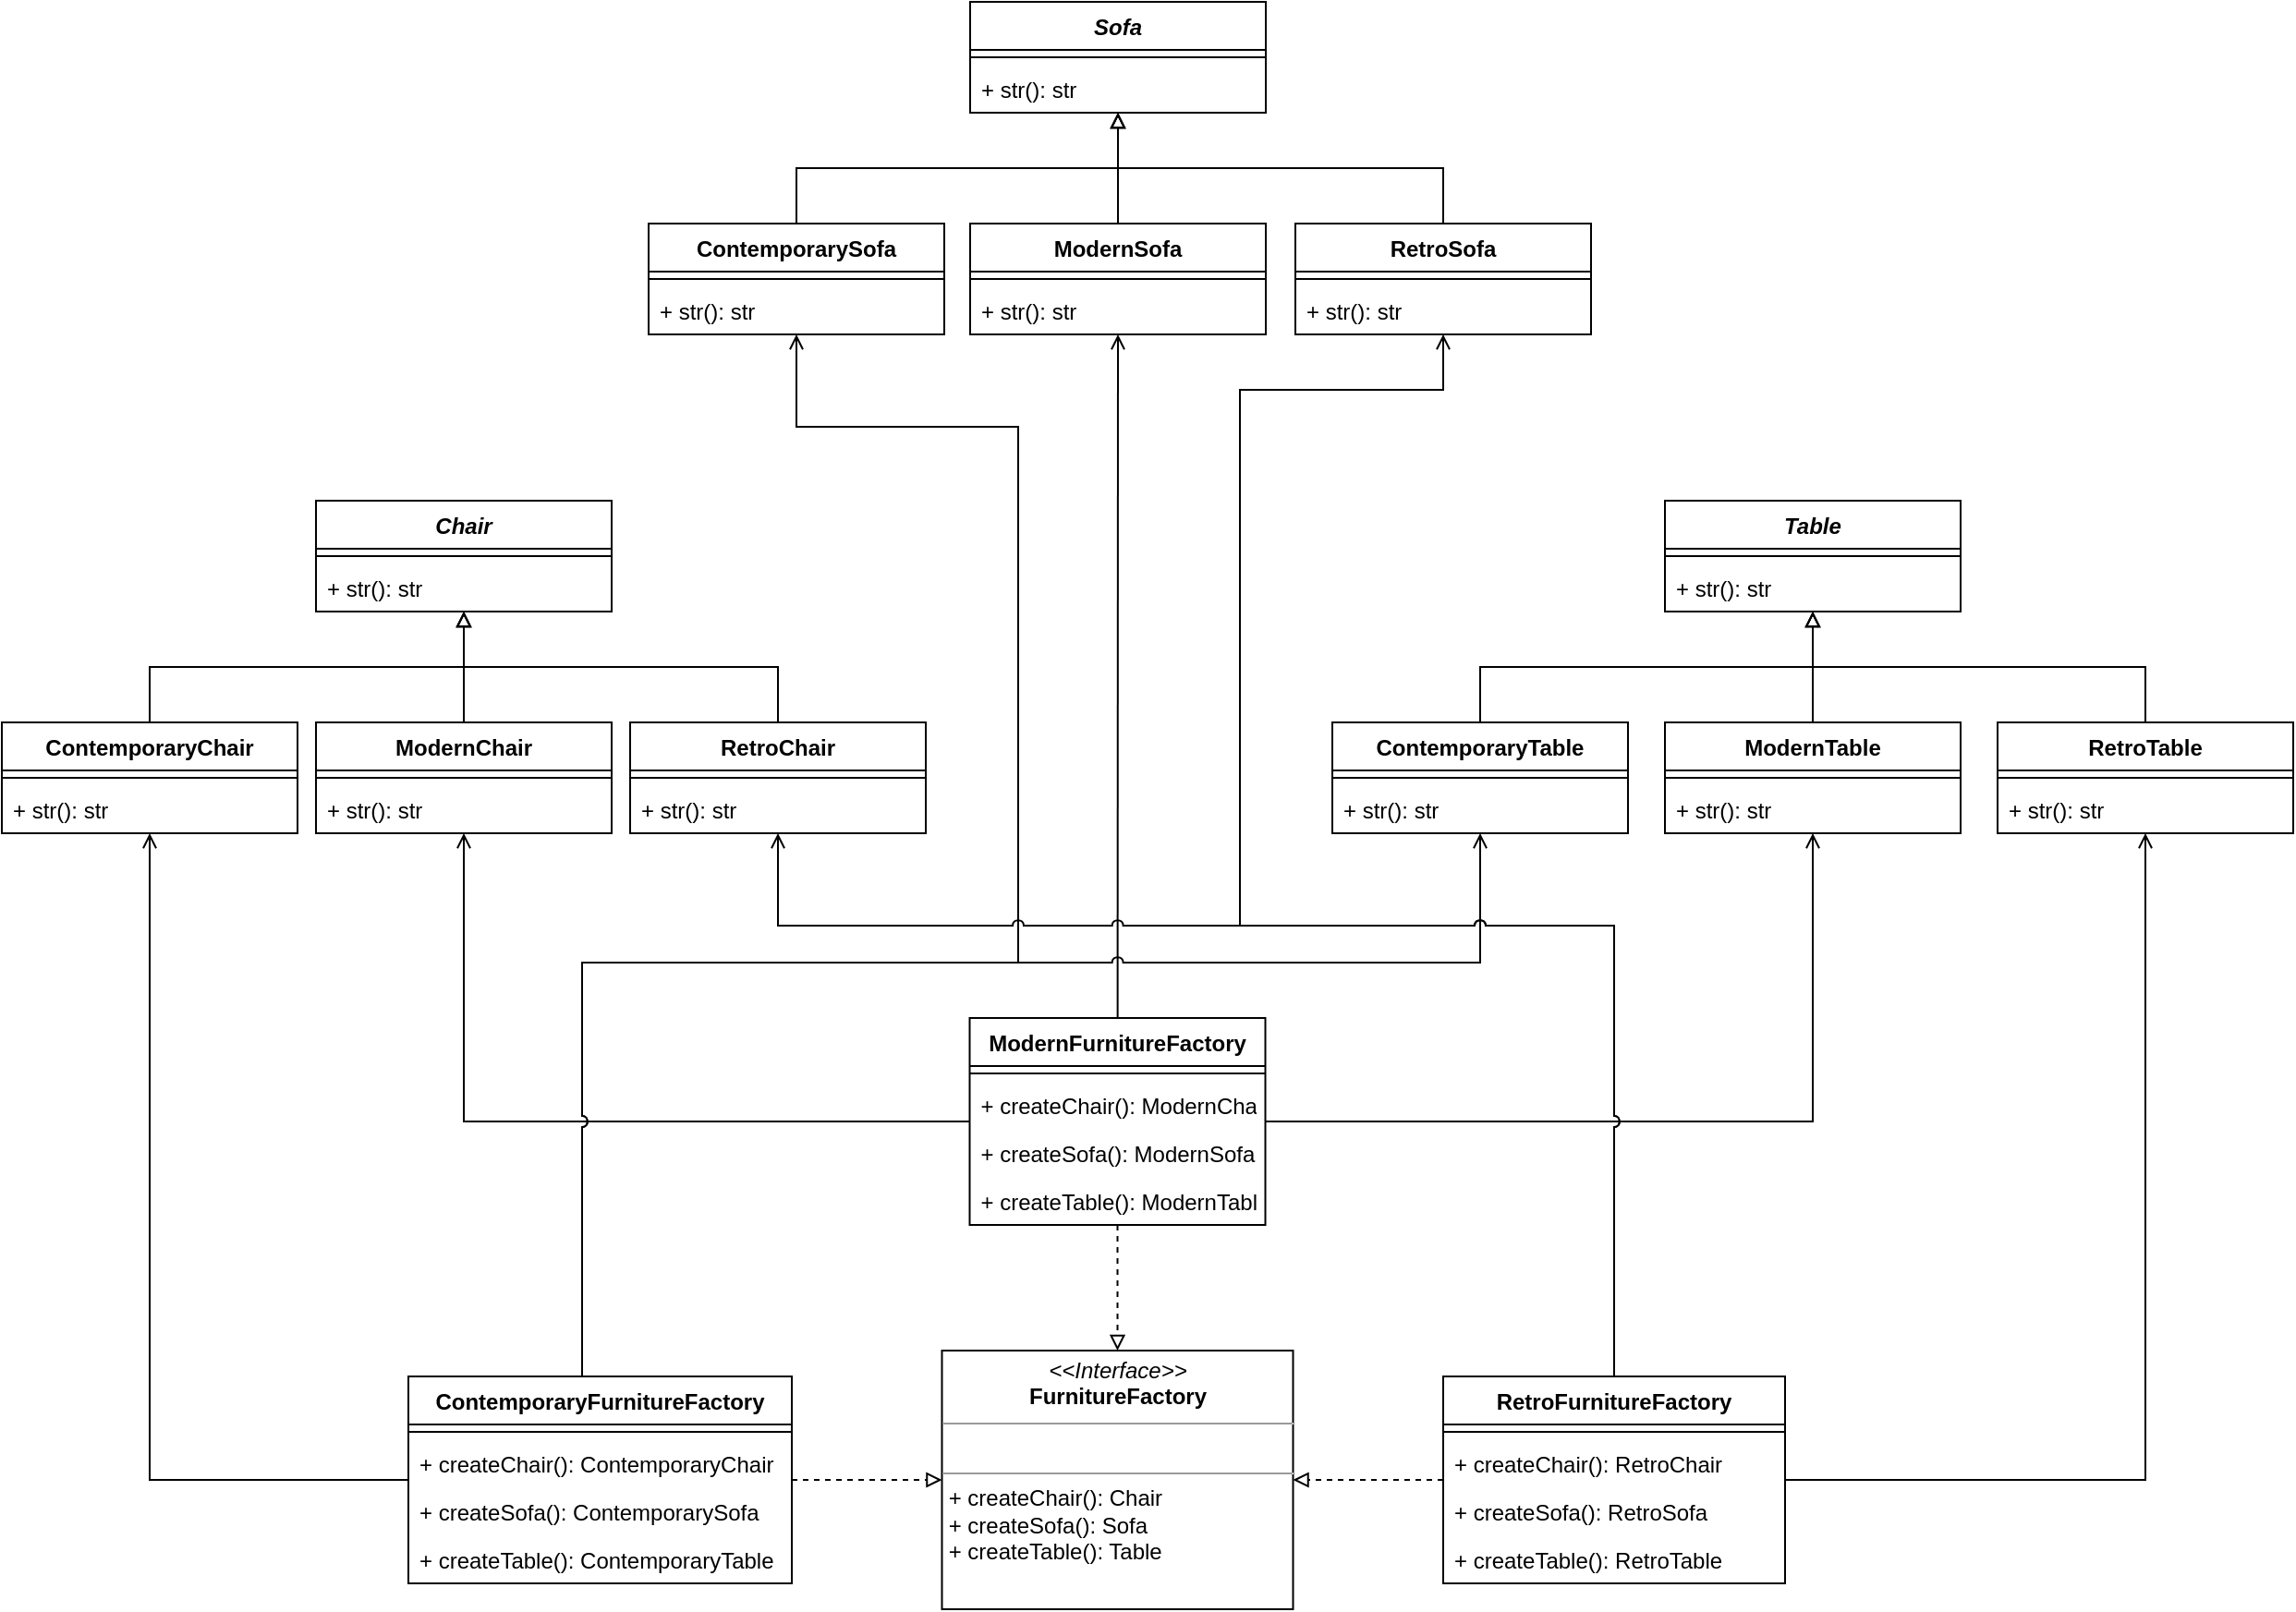 <mxfile version="15.4.1" type="device"><diagram id="JWP4dPXllMaX1m7nqMOs" name="Page-1"><mxGraphModel dx="2146" dy="932" grid="1" gridSize="10" guides="1" tooltips="1" connect="1" arrows="1" fold="1" page="1" pageScale="1" pageWidth="827" pageHeight="1169" math="0" shadow="0"><root><mxCell id="0"/><mxCell id="1" parent="0"/><mxCell id="2AmQbOeHPaEk8S0UnCW0-1" value="Sofa" style="swimlane;fontStyle=3;align=center;verticalAlign=top;childLayout=stackLayout;horizontal=1;startSize=26;horizontalStack=0;resizeParent=1;resizeParentMax=0;resizeLast=0;collapsible=1;marginBottom=0;" vertex="1" parent="1"><mxGeometry x="84" y="520" width="160" height="60" as="geometry"/></mxCell><mxCell id="2AmQbOeHPaEk8S0UnCW0-3" value="" style="line;strokeWidth=1;fillColor=none;align=left;verticalAlign=middle;spacingTop=-1;spacingLeft=3;spacingRight=3;rotatable=0;labelPosition=right;points=[];portConstraint=eastwest;" vertex="1" parent="2AmQbOeHPaEk8S0UnCW0-1"><mxGeometry y="26" width="160" height="8" as="geometry"/></mxCell><mxCell id="2AmQbOeHPaEk8S0UnCW0-4" value="+ str(): str" style="text;strokeColor=none;fillColor=none;align=left;verticalAlign=top;spacingLeft=4;spacingRight=4;overflow=hidden;rotatable=0;points=[[0,0.5],[1,0.5]];portConstraint=eastwest;" vertex="1" parent="2AmQbOeHPaEk8S0UnCW0-1"><mxGeometry y="34" width="160" height="26" as="geometry"/></mxCell><mxCell id="2AmQbOeHPaEk8S0UnCW0-12" style="edgeStyle=orthogonalEdgeStyle;rounded=0;orthogonalLoop=1;jettySize=auto;html=1;endArrow=block;endFill=0;dashed=1;jumpStyle=arc;" edge="1" parent="1" source="2AmQbOeHPaEk8S0UnCW0-5" target="2AmQbOeHPaEk8S0UnCW0-11"><mxGeometry relative="1" as="geometry"/></mxCell><mxCell id="2AmQbOeHPaEk8S0UnCW0-71" style="edgeStyle=orthogonalEdgeStyle;rounded=0;orthogonalLoop=1;jettySize=auto;html=1;endArrow=open;endFill=0;jumpStyle=arc;" edge="1" parent="1" source="2AmQbOeHPaEk8S0UnCW0-5" target="2AmQbOeHPaEk8S0UnCW0-45"><mxGeometry relative="1" as="geometry"/></mxCell><mxCell id="2AmQbOeHPaEk8S0UnCW0-73" style="edgeStyle=orthogonalEdgeStyle;rounded=0;orthogonalLoop=1;jettySize=auto;html=1;endArrow=open;endFill=0;jumpStyle=arc;" edge="1" parent="1" source="2AmQbOeHPaEk8S0UnCW0-5" target="2AmQbOeHPaEk8S0UnCW0-49"><mxGeometry relative="1" as="geometry"/></mxCell><mxCell id="2AmQbOeHPaEk8S0UnCW0-74" style="edgeStyle=orthogonalEdgeStyle;rounded=0;orthogonalLoop=1;jettySize=auto;html=1;endArrow=open;endFill=0;jumpStyle=arc;" edge="1" parent="1" source="2AmQbOeHPaEk8S0UnCW0-5" target="2AmQbOeHPaEk8S0UnCW0-53"><mxGeometry relative="1" as="geometry"/></mxCell><mxCell id="2AmQbOeHPaEk8S0UnCW0-5" value="ModernFurnitureFactory" style="swimlane;fontStyle=1;align=center;verticalAlign=top;childLayout=stackLayout;horizontal=1;startSize=26;horizontalStack=0;resizeParent=1;resizeParentMax=0;resizeLast=0;collapsible=1;marginBottom=0;" vertex="1" parent="1"><mxGeometry x="83.75" y="1070" width="160" height="112" as="geometry"/></mxCell><mxCell id="2AmQbOeHPaEk8S0UnCW0-7" value="" style="line;strokeWidth=1;fillColor=none;align=left;verticalAlign=middle;spacingTop=-1;spacingLeft=3;spacingRight=3;rotatable=0;labelPosition=right;points=[];portConstraint=eastwest;" vertex="1" parent="2AmQbOeHPaEk8S0UnCW0-5"><mxGeometry y="26" width="160" height="8" as="geometry"/></mxCell><mxCell id="2AmQbOeHPaEk8S0UnCW0-8" value="+ createChair(): ModernChair" style="text;strokeColor=none;fillColor=none;align=left;verticalAlign=top;spacingLeft=4;spacingRight=4;overflow=hidden;rotatable=0;points=[[0,0.5],[1,0.5]];portConstraint=eastwest;" vertex="1" parent="2AmQbOeHPaEk8S0UnCW0-5"><mxGeometry y="34" width="160" height="26" as="geometry"/></mxCell><mxCell id="2AmQbOeHPaEk8S0UnCW0-9" value="+ createSofa(): ModernSofa" style="text;strokeColor=none;fillColor=none;align=left;verticalAlign=top;spacingLeft=4;spacingRight=4;overflow=hidden;rotatable=0;points=[[0,0.5],[1,0.5]];portConstraint=eastwest;" vertex="1" parent="2AmQbOeHPaEk8S0UnCW0-5"><mxGeometry y="60" width="160" height="26" as="geometry"/></mxCell><mxCell id="2AmQbOeHPaEk8S0UnCW0-10" value="+ createTable(): ModernTable" style="text;strokeColor=none;fillColor=none;align=left;verticalAlign=top;spacingLeft=4;spacingRight=4;overflow=hidden;rotatable=0;points=[[0,0.5],[1,0.5]];portConstraint=eastwest;" vertex="1" parent="2AmQbOeHPaEk8S0UnCW0-5"><mxGeometry y="86" width="160" height="26" as="geometry"/></mxCell><mxCell id="2AmQbOeHPaEk8S0UnCW0-11" value="&lt;p style=&quot;margin: 0px ; margin-top: 4px ; text-align: center&quot;&gt;&lt;i&gt;&amp;lt;&amp;lt;Interface&amp;gt;&amp;gt;&lt;/i&gt;&lt;br&gt;&lt;b&gt;FurnitureFactory&lt;/b&gt;&lt;/p&gt;&lt;hr size=&quot;1&quot;&gt;&lt;p style=&quot;margin: 0px ; margin-left: 4px&quot;&gt;&lt;br&gt;&lt;/p&gt;&lt;hr size=&quot;1&quot;&gt;&amp;nbsp;+ createChair(): Chair&lt;br&gt;&lt;span&gt;&amp;nbsp;+ createSofa(): Sofa&lt;br&gt;&lt;/span&gt;&amp;nbsp;+ createTable(): Table&lt;span&gt;&lt;br&gt;&lt;/span&gt;" style="verticalAlign=top;align=left;overflow=fill;fontSize=12;fontFamily=Helvetica;html=1;" vertex="1" parent="1"><mxGeometry x="68.75" y="1250" width="190" height="140" as="geometry"/></mxCell><mxCell id="2AmQbOeHPaEk8S0UnCW0-19" style="edgeStyle=orthogonalEdgeStyle;rounded=0;orthogonalLoop=1;jettySize=auto;html=1;endArrow=block;endFill=0;dashed=1;jumpStyle=arc;" edge="1" parent="1" source="2AmQbOeHPaEk8S0UnCW0-13" target="2AmQbOeHPaEk8S0UnCW0-11"><mxGeometry relative="1" as="geometry"/></mxCell><mxCell id="2AmQbOeHPaEk8S0UnCW0-68" style="edgeStyle=orthogonalEdgeStyle;rounded=0;orthogonalLoop=1;jettySize=auto;html=1;endArrow=open;endFill=0;jumpStyle=arc;" edge="1" parent="1" source="2AmQbOeHPaEk8S0UnCW0-13" target="2AmQbOeHPaEk8S0UnCW0-32"><mxGeometry relative="1" as="geometry"/></mxCell><mxCell id="2AmQbOeHPaEk8S0UnCW0-69" style="edgeStyle=orthogonalEdgeStyle;rounded=0;orthogonalLoop=1;jettySize=auto;html=1;endArrow=open;endFill=0;jumpStyle=arc;" edge="1" parent="1" source="2AmQbOeHPaEk8S0UnCW0-13" target="2AmQbOeHPaEk8S0UnCW0-38"><mxGeometry relative="1" as="geometry"><Array as="points"><mxPoint x="-126" y="1040"/><mxPoint x="360" y="1040"/></Array></mxGeometry></mxCell><mxCell id="2AmQbOeHPaEk8S0UnCW0-70" style="edgeStyle=orthogonalEdgeStyle;rounded=0;orthogonalLoop=1;jettySize=auto;html=1;endArrow=open;endFill=0;jumpStyle=arc;" edge="1" parent="1" source="2AmQbOeHPaEk8S0UnCW0-13" target="2AmQbOeHPaEk8S0UnCW0-35"><mxGeometry relative="1" as="geometry"><Array as="points"><mxPoint x="-126" y="1040"/><mxPoint x="110" y="1040"/><mxPoint x="110" y="750"/><mxPoint x="-10" y="750"/></Array></mxGeometry></mxCell><mxCell id="2AmQbOeHPaEk8S0UnCW0-13" value="ContemporaryFurnitureFactory" style="swimlane;fontStyle=1;align=center;verticalAlign=top;childLayout=stackLayout;horizontal=1;startSize=26;horizontalStack=0;resizeParent=1;resizeParentMax=0;resizeLast=0;collapsible=1;marginBottom=0;" vertex="1" parent="1"><mxGeometry x="-220" y="1264" width="207.5" height="112" as="geometry"/></mxCell><mxCell id="2AmQbOeHPaEk8S0UnCW0-15" value="" style="line;strokeWidth=1;fillColor=none;align=left;verticalAlign=middle;spacingTop=-1;spacingLeft=3;spacingRight=3;rotatable=0;labelPosition=right;points=[];portConstraint=eastwest;" vertex="1" parent="2AmQbOeHPaEk8S0UnCW0-13"><mxGeometry y="26" width="207.5" height="8" as="geometry"/></mxCell><mxCell id="2AmQbOeHPaEk8S0UnCW0-16" value="+ createChair(): ContemporaryChair" style="text;strokeColor=none;fillColor=none;align=left;verticalAlign=top;spacingLeft=4;spacingRight=4;overflow=hidden;rotatable=0;points=[[0,0.5],[1,0.5]];portConstraint=eastwest;" vertex="1" parent="2AmQbOeHPaEk8S0UnCW0-13"><mxGeometry y="34" width="207.5" height="26" as="geometry"/></mxCell><mxCell id="2AmQbOeHPaEk8S0UnCW0-17" value="+ createSofa(): ContemporarySofa" style="text;strokeColor=none;fillColor=none;align=left;verticalAlign=top;spacingLeft=4;spacingRight=4;overflow=hidden;rotatable=0;points=[[0,0.5],[1,0.5]];portConstraint=eastwest;" vertex="1" parent="2AmQbOeHPaEk8S0UnCW0-13"><mxGeometry y="60" width="207.5" height="26" as="geometry"/></mxCell><mxCell id="2AmQbOeHPaEk8S0UnCW0-18" value="+ createTable(): ContemporaryTable" style="text;strokeColor=none;fillColor=none;align=left;verticalAlign=top;spacingLeft=4;spacingRight=4;overflow=hidden;rotatable=0;points=[[0,0.5],[1,0.5]];portConstraint=eastwest;" vertex="1" parent="2AmQbOeHPaEk8S0UnCW0-13"><mxGeometry y="86" width="207.5" height="26" as="geometry"/></mxCell><mxCell id="2AmQbOeHPaEk8S0UnCW0-25" style="edgeStyle=orthogonalEdgeStyle;rounded=0;orthogonalLoop=1;jettySize=auto;html=1;endArrow=block;endFill=0;dashed=1;jumpStyle=arc;" edge="1" parent="1" source="2AmQbOeHPaEk8S0UnCW0-20" target="2AmQbOeHPaEk8S0UnCW0-11"><mxGeometry relative="1" as="geometry"/></mxCell><mxCell id="2AmQbOeHPaEk8S0UnCW0-75" style="edgeStyle=orthogonalEdgeStyle;rounded=0;orthogonalLoop=1;jettySize=auto;html=1;endArrow=open;endFill=0;jumpStyle=arc;" edge="1" parent="1" source="2AmQbOeHPaEk8S0UnCW0-20" target="2AmQbOeHPaEk8S0UnCW0-60"><mxGeometry relative="1" as="geometry"/></mxCell><mxCell id="2AmQbOeHPaEk8S0UnCW0-76" style="edgeStyle=orthogonalEdgeStyle;rounded=0;orthogonalLoop=1;jettySize=auto;html=1;endArrow=open;endFill=0;jumpStyle=arc;" edge="1" parent="1" source="2AmQbOeHPaEk8S0UnCW0-20" target="2AmQbOeHPaEk8S0UnCW0-64"><mxGeometry relative="1" as="geometry"><Array as="points"><mxPoint x="433" y="1020"/><mxPoint x="230" y="1020"/><mxPoint x="230" y="730"/><mxPoint x="340" y="730"/></Array></mxGeometry></mxCell><mxCell id="2AmQbOeHPaEk8S0UnCW0-77" style="edgeStyle=orthogonalEdgeStyle;rounded=0;orthogonalLoop=1;jettySize=auto;html=1;endArrow=open;endFill=0;jumpStyle=arc;" edge="1" parent="1" source="2AmQbOeHPaEk8S0UnCW0-20" target="2AmQbOeHPaEk8S0UnCW0-56"><mxGeometry relative="1" as="geometry"><Array as="points"><mxPoint x="433" y="1020"/><mxPoint x="-20" y="1020"/></Array></mxGeometry></mxCell><mxCell id="2AmQbOeHPaEk8S0UnCW0-20" value="RetroFurnitureFactory" style="swimlane;fontStyle=1;align=center;verticalAlign=top;childLayout=stackLayout;horizontal=1;startSize=26;horizontalStack=0;resizeParent=1;resizeParentMax=0;resizeLast=0;collapsible=1;marginBottom=0;" vertex="1" parent="1"><mxGeometry x="340" y="1264" width="185" height="112" as="geometry"/></mxCell><mxCell id="2AmQbOeHPaEk8S0UnCW0-21" value="" style="line;strokeWidth=1;fillColor=none;align=left;verticalAlign=middle;spacingTop=-1;spacingLeft=3;spacingRight=3;rotatable=0;labelPosition=right;points=[];portConstraint=eastwest;" vertex="1" parent="2AmQbOeHPaEk8S0UnCW0-20"><mxGeometry y="26" width="185" height="8" as="geometry"/></mxCell><mxCell id="2AmQbOeHPaEk8S0UnCW0-22" value="+ createChair(): RetroChair" style="text;strokeColor=none;fillColor=none;align=left;verticalAlign=top;spacingLeft=4;spacingRight=4;overflow=hidden;rotatable=0;points=[[0,0.5],[1,0.5]];portConstraint=eastwest;" vertex="1" parent="2AmQbOeHPaEk8S0UnCW0-20"><mxGeometry y="34" width="185" height="26" as="geometry"/></mxCell><mxCell id="2AmQbOeHPaEk8S0UnCW0-23" value="+ createSofa(): RetroSofa" style="text;strokeColor=none;fillColor=none;align=left;verticalAlign=top;spacingLeft=4;spacingRight=4;overflow=hidden;rotatable=0;points=[[0,0.5],[1,0.5]];portConstraint=eastwest;" vertex="1" parent="2AmQbOeHPaEk8S0UnCW0-20"><mxGeometry y="60" width="185" height="26" as="geometry"/></mxCell><mxCell id="2AmQbOeHPaEk8S0UnCW0-24" value="+ createTable(): RetroTable" style="text;strokeColor=none;fillColor=none;align=left;verticalAlign=top;spacingLeft=4;spacingRight=4;overflow=hidden;rotatable=0;points=[[0,0.5],[1,0.5]];portConstraint=eastwest;" vertex="1" parent="2AmQbOeHPaEk8S0UnCW0-20"><mxGeometry y="86" width="185" height="26" as="geometry"/></mxCell><mxCell id="2AmQbOeHPaEk8S0UnCW0-26" value="Table" style="swimlane;fontStyle=3;align=center;verticalAlign=top;childLayout=stackLayout;horizontal=1;startSize=26;horizontalStack=0;resizeParent=1;resizeParentMax=0;resizeLast=0;collapsible=1;marginBottom=0;" vertex="1" parent="1"><mxGeometry x="460" y="790" width="160" height="60" as="geometry"/></mxCell><mxCell id="2AmQbOeHPaEk8S0UnCW0-27" value="" style="line;strokeWidth=1;fillColor=none;align=left;verticalAlign=middle;spacingTop=-1;spacingLeft=3;spacingRight=3;rotatable=0;labelPosition=right;points=[];portConstraint=eastwest;" vertex="1" parent="2AmQbOeHPaEk8S0UnCW0-26"><mxGeometry y="26" width="160" height="8" as="geometry"/></mxCell><mxCell id="2AmQbOeHPaEk8S0UnCW0-28" value="+ str(): str" style="text;strokeColor=none;fillColor=none;align=left;verticalAlign=top;spacingLeft=4;spacingRight=4;overflow=hidden;rotatable=0;points=[[0,0.5],[1,0.5]];portConstraint=eastwest;" vertex="1" parent="2AmQbOeHPaEk8S0UnCW0-26"><mxGeometry y="34" width="160" height="26" as="geometry"/></mxCell><mxCell id="2AmQbOeHPaEk8S0UnCW0-29" value="Chair" style="swimlane;fontStyle=3;align=center;verticalAlign=top;childLayout=stackLayout;horizontal=1;startSize=26;horizontalStack=0;resizeParent=1;resizeParentMax=0;resizeLast=0;collapsible=1;marginBottom=0;" vertex="1" parent="1"><mxGeometry x="-270" y="790" width="160" height="60" as="geometry"/></mxCell><mxCell id="2AmQbOeHPaEk8S0UnCW0-30" value="" style="line;strokeWidth=1;fillColor=none;align=left;verticalAlign=middle;spacingTop=-1;spacingLeft=3;spacingRight=3;rotatable=0;labelPosition=right;points=[];portConstraint=eastwest;" vertex="1" parent="2AmQbOeHPaEk8S0UnCW0-29"><mxGeometry y="26" width="160" height="8" as="geometry"/></mxCell><mxCell id="2AmQbOeHPaEk8S0UnCW0-31" value="+ str(): str" style="text;strokeColor=none;fillColor=none;align=left;verticalAlign=top;spacingLeft=4;spacingRight=4;overflow=hidden;rotatable=0;points=[[0,0.5],[1,0.5]];portConstraint=eastwest;" vertex="1" parent="2AmQbOeHPaEk8S0UnCW0-29"><mxGeometry y="34" width="160" height="26" as="geometry"/></mxCell><mxCell id="2AmQbOeHPaEk8S0UnCW0-41" style="edgeStyle=orthogonalEdgeStyle;rounded=0;orthogonalLoop=1;jettySize=auto;html=1;endArrow=block;endFill=0;exitX=0.5;exitY=0;exitDx=0;exitDy=0;jumpStyle=arc;" edge="1" parent="1" source="2AmQbOeHPaEk8S0UnCW0-32" target="2AmQbOeHPaEk8S0UnCW0-29"><mxGeometry relative="1" as="geometry"/></mxCell><mxCell id="2AmQbOeHPaEk8S0UnCW0-32" value="ContemporaryChair" style="swimlane;fontStyle=1;align=center;verticalAlign=top;childLayout=stackLayout;horizontal=1;startSize=26;horizontalStack=0;resizeParent=1;resizeParentMax=0;resizeLast=0;collapsible=1;marginBottom=0;" vertex="1" parent="1"><mxGeometry x="-440" y="910" width="160" height="60" as="geometry"/></mxCell><mxCell id="2AmQbOeHPaEk8S0UnCW0-33" value="" style="line;strokeWidth=1;fillColor=none;align=left;verticalAlign=middle;spacingTop=-1;spacingLeft=3;spacingRight=3;rotatable=0;labelPosition=right;points=[];portConstraint=eastwest;" vertex="1" parent="2AmQbOeHPaEk8S0UnCW0-32"><mxGeometry y="26" width="160" height="8" as="geometry"/></mxCell><mxCell id="2AmQbOeHPaEk8S0UnCW0-34" value="+ str(): str" style="text;strokeColor=none;fillColor=none;align=left;verticalAlign=top;spacingLeft=4;spacingRight=4;overflow=hidden;rotatable=0;points=[[0,0.5],[1,0.5]];portConstraint=eastwest;" vertex="1" parent="2AmQbOeHPaEk8S0UnCW0-32"><mxGeometry y="34" width="160" height="26" as="geometry"/></mxCell><mxCell id="2AmQbOeHPaEk8S0UnCW0-42" style="edgeStyle=orthogonalEdgeStyle;rounded=0;orthogonalLoop=1;jettySize=auto;html=1;endArrow=block;endFill=0;jumpStyle=arc;" edge="1" parent="1" source="2AmQbOeHPaEk8S0UnCW0-35" target="2AmQbOeHPaEk8S0UnCW0-1"><mxGeometry relative="1" as="geometry"><Array as="points"><mxPoint x="-10" y="610"/><mxPoint x="164" y="610"/></Array></mxGeometry></mxCell><mxCell id="2AmQbOeHPaEk8S0UnCW0-35" value="ContemporarySofa" style="swimlane;fontStyle=1;align=center;verticalAlign=top;childLayout=stackLayout;horizontal=1;startSize=26;horizontalStack=0;resizeParent=1;resizeParentMax=0;resizeLast=0;collapsible=1;marginBottom=0;" vertex="1" parent="1"><mxGeometry x="-90" y="640" width="160" height="60" as="geometry"/></mxCell><mxCell id="2AmQbOeHPaEk8S0UnCW0-36" value="" style="line;strokeWidth=1;fillColor=none;align=left;verticalAlign=middle;spacingTop=-1;spacingLeft=3;spacingRight=3;rotatable=0;labelPosition=right;points=[];portConstraint=eastwest;" vertex="1" parent="2AmQbOeHPaEk8S0UnCW0-35"><mxGeometry y="26" width="160" height="8" as="geometry"/></mxCell><mxCell id="2AmQbOeHPaEk8S0UnCW0-37" value="+ str(): str" style="text;strokeColor=none;fillColor=none;align=left;verticalAlign=top;spacingLeft=4;spacingRight=4;overflow=hidden;rotatable=0;points=[[0,0.5],[1,0.5]];portConstraint=eastwest;" vertex="1" parent="2AmQbOeHPaEk8S0UnCW0-35"><mxGeometry y="34" width="160" height="26" as="geometry"/></mxCell><mxCell id="2AmQbOeHPaEk8S0UnCW0-43" style="edgeStyle=orthogonalEdgeStyle;rounded=0;orthogonalLoop=1;jettySize=auto;html=1;endArrow=block;endFill=0;jumpStyle=arc;" edge="1" parent="1" source="2AmQbOeHPaEk8S0UnCW0-38" target="2AmQbOeHPaEk8S0UnCW0-26"><mxGeometry relative="1" as="geometry"><Array as="points"><mxPoint x="360" y="880"/><mxPoint x="540" y="880"/></Array></mxGeometry></mxCell><mxCell id="2AmQbOeHPaEk8S0UnCW0-38" value="ContemporaryTable" style="swimlane;fontStyle=1;align=center;verticalAlign=top;childLayout=stackLayout;horizontal=1;startSize=26;horizontalStack=0;resizeParent=1;resizeParentMax=0;resizeLast=0;collapsible=1;marginBottom=0;" vertex="1" parent="1"><mxGeometry x="280" y="910" width="160" height="60" as="geometry"/></mxCell><mxCell id="2AmQbOeHPaEk8S0UnCW0-39" value="" style="line;strokeWidth=1;fillColor=none;align=left;verticalAlign=middle;spacingTop=-1;spacingLeft=3;spacingRight=3;rotatable=0;labelPosition=right;points=[];portConstraint=eastwest;" vertex="1" parent="2AmQbOeHPaEk8S0UnCW0-38"><mxGeometry y="26" width="160" height="8" as="geometry"/></mxCell><mxCell id="2AmQbOeHPaEk8S0UnCW0-40" value="+ str(): str" style="text;strokeColor=none;fillColor=none;align=left;verticalAlign=top;spacingLeft=4;spacingRight=4;overflow=hidden;rotatable=0;points=[[0,0.5],[1,0.5]];portConstraint=eastwest;" vertex="1" parent="2AmQbOeHPaEk8S0UnCW0-38"><mxGeometry y="34" width="160" height="26" as="geometry"/></mxCell><mxCell id="2AmQbOeHPaEk8S0UnCW0-44" style="edgeStyle=orthogonalEdgeStyle;rounded=0;orthogonalLoop=1;jettySize=auto;html=1;endArrow=block;endFill=0;jumpStyle=arc;" edge="1" parent="1" source="2AmQbOeHPaEk8S0UnCW0-45" target="2AmQbOeHPaEk8S0UnCW0-29"><mxGeometry relative="1" as="geometry"><mxPoint x="-190" y="1040" as="targetPoint"/></mxGeometry></mxCell><mxCell id="2AmQbOeHPaEk8S0UnCW0-45" value="ModernChair" style="swimlane;fontStyle=1;align=center;verticalAlign=top;childLayout=stackLayout;horizontal=1;startSize=26;horizontalStack=0;resizeParent=1;resizeParentMax=0;resizeLast=0;collapsible=1;marginBottom=0;" vertex="1" parent="1"><mxGeometry x="-270" y="910" width="160" height="60" as="geometry"/></mxCell><mxCell id="2AmQbOeHPaEk8S0UnCW0-46" value="" style="line;strokeWidth=1;fillColor=none;align=left;verticalAlign=middle;spacingTop=-1;spacingLeft=3;spacingRight=3;rotatable=0;labelPosition=right;points=[];portConstraint=eastwest;" vertex="1" parent="2AmQbOeHPaEk8S0UnCW0-45"><mxGeometry y="26" width="160" height="8" as="geometry"/></mxCell><mxCell id="2AmQbOeHPaEk8S0UnCW0-47" value="+ str(): str" style="text;strokeColor=none;fillColor=none;align=left;verticalAlign=top;spacingLeft=4;spacingRight=4;overflow=hidden;rotatable=0;points=[[0,0.5],[1,0.5]];portConstraint=eastwest;" vertex="1" parent="2AmQbOeHPaEk8S0UnCW0-45"><mxGeometry y="34" width="160" height="26" as="geometry"/></mxCell><mxCell id="2AmQbOeHPaEk8S0UnCW0-48" style="edgeStyle=orthogonalEdgeStyle;rounded=0;orthogonalLoop=1;jettySize=auto;html=1;endArrow=block;endFill=0;jumpStyle=arc;" edge="1" parent="1" source="2AmQbOeHPaEk8S0UnCW0-49" target="2AmQbOeHPaEk8S0UnCW0-1"><mxGeometry relative="1" as="geometry"><mxPoint x="-6" y="590" as="targetPoint"/></mxGeometry></mxCell><mxCell id="2AmQbOeHPaEk8S0UnCW0-49" value="ModernSofa" style="swimlane;fontStyle=1;align=center;verticalAlign=top;childLayout=stackLayout;horizontal=1;startSize=26;horizontalStack=0;resizeParent=1;resizeParentMax=0;resizeLast=0;collapsible=1;marginBottom=0;" vertex="1" parent="1"><mxGeometry x="84" y="640" width="160" height="60" as="geometry"/></mxCell><mxCell id="2AmQbOeHPaEk8S0UnCW0-50" value="" style="line;strokeWidth=1;fillColor=none;align=left;verticalAlign=middle;spacingTop=-1;spacingLeft=3;spacingRight=3;rotatable=0;labelPosition=right;points=[];portConstraint=eastwest;" vertex="1" parent="2AmQbOeHPaEk8S0UnCW0-49"><mxGeometry y="26" width="160" height="8" as="geometry"/></mxCell><mxCell id="2AmQbOeHPaEk8S0UnCW0-51" value="+ str(): str" style="text;strokeColor=none;fillColor=none;align=left;verticalAlign=top;spacingLeft=4;spacingRight=4;overflow=hidden;rotatable=0;points=[[0,0.5],[1,0.5]];portConstraint=eastwest;" vertex="1" parent="2AmQbOeHPaEk8S0UnCW0-49"><mxGeometry y="34" width="160" height="26" as="geometry"/></mxCell><mxCell id="2AmQbOeHPaEk8S0UnCW0-52" style="edgeStyle=orthogonalEdgeStyle;rounded=0;orthogonalLoop=1;jettySize=auto;html=1;endArrow=block;endFill=0;jumpStyle=arc;" edge="1" parent="1" source="2AmQbOeHPaEk8S0UnCW0-53" target="2AmQbOeHPaEk8S0UnCW0-26"><mxGeometry relative="1" as="geometry"><mxPoint x="540" y="850" as="targetPoint"/></mxGeometry></mxCell><mxCell id="2AmQbOeHPaEk8S0UnCW0-53" value="ModernTable" style="swimlane;fontStyle=1;align=center;verticalAlign=top;childLayout=stackLayout;horizontal=1;startSize=26;horizontalStack=0;resizeParent=1;resizeParentMax=0;resizeLast=0;collapsible=1;marginBottom=0;" vertex="1" parent="1"><mxGeometry x="460" y="910" width="160" height="60" as="geometry"/></mxCell><mxCell id="2AmQbOeHPaEk8S0UnCW0-54" value="" style="line;strokeWidth=1;fillColor=none;align=left;verticalAlign=middle;spacingTop=-1;spacingLeft=3;spacingRight=3;rotatable=0;labelPosition=right;points=[];portConstraint=eastwest;" vertex="1" parent="2AmQbOeHPaEk8S0UnCW0-53"><mxGeometry y="26" width="160" height="8" as="geometry"/></mxCell><mxCell id="2AmQbOeHPaEk8S0UnCW0-55" value="+ str(): str" style="text;strokeColor=none;fillColor=none;align=left;verticalAlign=top;spacingLeft=4;spacingRight=4;overflow=hidden;rotatable=0;points=[[0,0.5],[1,0.5]];portConstraint=eastwest;" vertex="1" parent="2AmQbOeHPaEk8S0UnCW0-53"><mxGeometry y="34" width="160" height="26" as="geometry"/></mxCell><mxCell id="2AmQbOeHPaEk8S0UnCW0-59" style="edgeStyle=orthogonalEdgeStyle;rounded=0;orthogonalLoop=1;jettySize=auto;html=1;endArrow=block;endFill=0;exitX=0.5;exitY=0;exitDx=0;exitDy=0;jumpStyle=arc;" edge="1" parent="1" source="2AmQbOeHPaEk8S0UnCW0-56" target="2AmQbOeHPaEk8S0UnCW0-29"><mxGeometry relative="1" as="geometry"/></mxCell><mxCell id="2AmQbOeHPaEk8S0UnCW0-56" value="RetroChair" style="swimlane;fontStyle=1;align=center;verticalAlign=top;childLayout=stackLayout;horizontal=1;startSize=26;horizontalStack=0;resizeParent=1;resizeParentMax=0;resizeLast=0;collapsible=1;marginBottom=0;" vertex="1" parent="1"><mxGeometry x="-100" y="910" width="160" height="60" as="geometry"/></mxCell><mxCell id="2AmQbOeHPaEk8S0UnCW0-57" value="" style="line;strokeWidth=1;fillColor=none;align=left;verticalAlign=middle;spacingTop=-1;spacingLeft=3;spacingRight=3;rotatable=0;labelPosition=right;points=[];portConstraint=eastwest;" vertex="1" parent="2AmQbOeHPaEk8S0UnCW0-56"><mxGeometry y="26" width="160" height="8" as="geometry"/></mxCell><mxCell id="2AmQbOeHPaEk8S0UnCW0-58" value="+ str(): str" style="text;strokeColor=none;fillColor=none;align=left;verticalAlign=top;spacingLeft=4;spacingRight=4;overflow=hidden;rotatable=0;points=[[0,0.5],[1,0.5]];portConstraint=eastwest;" vertex="1" parent="2AmQbOeHPaEk8S0UnCW0-56"><mxGeometry y="34" width="160" height="26" as="geometry"/></mxCell><mxCell id="2AmQbOeHPaEk8S0UnCW0-63" style="edgeStyle=orthogonalEdgeStyle;rounded=0;orthogonalLoop=1;jettySize=auto;html=1;endArrow=block;endFill=0;jumpStyle=arc;" edge="1" parent="1" source="2AmQbOeHPaEk8S0UnCW0-60" target="2AmQbOeHPaEk8S0UnCW0-26"><mxGeometry relative="1" as="geometry"><Array as="points"><mxPoint x="720" y="880"/><mxPoint x="540" y="880"/></Array></mxGeometry></mxCell><mxCell id="2AmQbOeHPaEk8S0UnCW0-60" value="RetroTable" style="swimlane;fontStyle=1;align=center;verticalAlign=top;childLayout=stackLayout;horizontal=1;startSize=26;horizontalStack=0;resizeParent=1;resizeParentMax=0;resizeLast=0;collapsible=1;marginBottom=0;" vertex="1" parent="1"><mxGeometry x="640" y="910" width="160" height="60" as="geometry"/></mxCell><mxCell id="2AmQbOeHPaEk8S0UnCW0-61" value="" style="line;strokeWidth=1;fillColor=none;align=left;verticalAlign=middle;spacingTop=-1;spacingLeft=3;spacingRight=3;rotatable=0;labelPosition=right;points=[];portConstraint=eastwest;" vertex="1" parent="2AmQbOeHPaEk8S0UnCW0-60"><mxGeometry y="26" width="160" height="8" as="geometry"/></mxCell><mxCell id="2AmQbOeHPaEk8S0UnCW0-62" value="+ str(): str" style="text;strokeColor=none;fillColor=none;align=left;verticalAlign=top;spacingLeft=4;spacingRight=4;overflow=hidden;rotatable=0;points=[[0,0.5],[1,0.5]];portConstraint=eastwest;" vertex="1" parent="2AmQbOeHPaEk8S0UnCW0-60"><mxGeometry y="34" width="160" height="26" as="geometry"/></mxCell><mxCell id="2AmQbOeHPaEk8S0UnCW0-67" style="edgeStyle=orthogonalEdgeStyle;rounded=0;orthogonalLoop=1;jettySize=auto;html=1;endArrow=block;endFill=0;jumpStyle=arc;" edge="1" parent="1" source="2AmQbOeHPaEk8S0UnCW0-64" target="2AmQbOeHPaEk8S0UnCW0-1"><mxGeometry relative="1" as="geometry"><Array as="points"><mxPoint x="340" y="610"/><mxPoint x="164" y="610"/></Array></mxGeometry></mxCell><mxCell id="2AmQbOeHPaEk8S0UnCW0-64" value="RetroSofa" style="swimlane;fontStyle=1;align=center;verticalAlign=top;childLayout=stackLayout;horizontal=1;startSize=26;horizontalStack=0;resizeParent=1;resizeParentMax=0;resizeLast=0;collapsible=1;marginBottom=0;" vertex="1" parent="1"><mxGeometry x="260" y="640" width="160" height="60" as="geometry"/></mxCell><mxCell id="2AmQbOeHPaEk8S0UnCW0-65" value="" style="line;strokeWidth=1;fillColor=none;align=left;verticalAlign=middle;spacingTop=-1;spacingLeft=3;spacingRight=3;rotatable=0;labelPosition=right;points=[];portConstraint=eastwest;" vertex="1" parent="2AmQbOeHPaEk8S0UnCW0-64"><mxGeometry y="26" width="160" height="8" as="geometry"/></mxCell><mxCell id="2AmQbOeHPaEk8S0UnCW0-66" value="+ str(): str" style="text;strokeColor=none;fillColor=none;align=left;verticalAlign=top;spacingLeft=4;spacingRight=4;overflow=hidden;rotatable=0;points=[[0,0.5],[1,0.5]];portConstraint=eastwest;" vertex="1" parent="2AmQbOeHPaEk8S0UnCW0-64"><mxGeometry y="34" width="160" height="26" as="geometry"/></mxCell></root></mxGraphModel></diagram></mxfile>